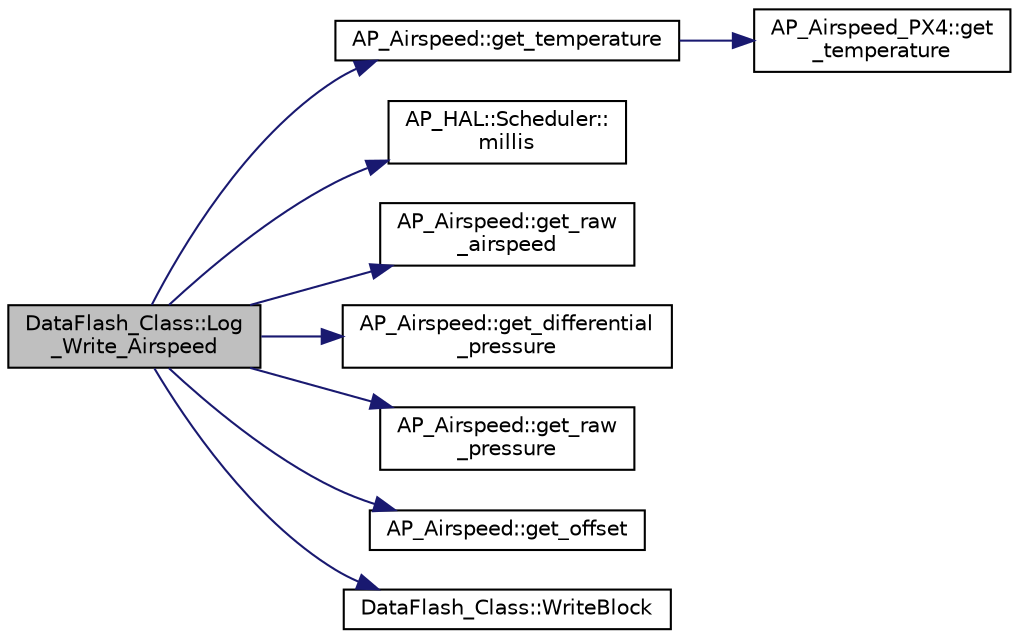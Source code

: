 digraph "DataFlash_Class::Log_Write_Airspeed"
{
 // INTERACTIVE_SVG=YES
  edge [fontname="Helvetica",fontsize="10",labelfontname="Helvetica",labelfontsize="10"];
  node [fontname="Helvetica",fontsize="10",shape=record];
  rankdir="LR";
  Node1 [label="DataFlash_Class::Log\l_Write_Airspeed",height=0.2,width=0.4,color="black", fillcolor="grey75", style="filled" fontcolor="black"];
  Node1 -> Node2 [color="midnightblue",fontsize="10",style="solid",fontname="Helvetica"];
  Node2 [label="AP_Airspeed::get_temperature",height=0.2,width=0.4,color="black", fillcolor="white", style="filled",URL="$classAP__Airspeed.html#a0cb43b5b98b7b503b7e440a59b7ce3dd"];
  Node2 -> Node3 [color="midnightblue",fontsize="10",style="solid",fontname="Helvetica"];
  Node3 [label="AP_Airspeed_PX4::get\l_temperature",height=0.2,width=0.4,color="black", fillcolor="white", style="filled",URL="$classAP__Airspeed__PX4.html#a7c28132a255cf739a8019beb31c7b890"];
  Node1 -> Node4 [color="midnightblue",fontsize="10",style="solid",fontname="Helvetica"];
  Node4 [label="AP_HAL::Scheduler::\lmillis",height=0.2,width=0.4,color="black", fillcolor="white", style="filled",URL="$classAP__HAL_1_1Scheduler.html#a26b68339fc68a562d8d3a1238d0ec8c1"];
  Node1 -> Node5 [color="midnightblue",fontsize="10",style="solid",fontname="Helvetica"];
  Node5 [label="AP_Airspeed::get_raw\l_airspeed",height=0.2,width=0.4,color="black", fillcolor="white", style="filled",URL="$classAP__Airspeed.html#a4aa0b49e31992b2ad67e8db45583d091"];
  Node1 -> Node6 [color="midnightblue",fontsize="10",style="solid",fontname="Helvetica"];
  Node6 [label="AP_Airspeed::get_differential\l_pressure",height=0.2,width=0.4,color="black", fillcolor="white", style="filled",URL="$classAP__Airspeed.html#a4aa4fe1b6d9a60710cfe170dfcab47c1"];
  Node1 -> Node7 [color="midnightblue",fontsize="10",style="solid",fontname="Helvetica"];
  Node7 [label="AP_Airspeed::get_raw\l_pressure",height=0.2,width=0.4,color="black", fillcolor="white", style="filled",URL="$classAP__Airspeed.html#aacb73faa6b5dd8f292f76f17328807cf"];
  Node1 -> Node8 [color="midnightblue",fontsize="10",style="solid",fontname="Helvetica"];
  Node8 [label="AP_Airspeed::get_offset",height=0.2,width=0.4,color="black", fillcolor="white", style="filled",URL="$classAP__Airspeed.html#a14e9ec0b2c5bd8a44a3428a06aacfb73"];
  Node1 -> Node9 [color="midnightblue",fontsize="10",style="solid",fontname="Helvetica"];
  Node9 [label="DataFlash_Class::WriteBlock",height=0.2,width=0.4,color="black", fillcolor="white", style="filled",URL="$classDataFlash__Class.html#af5e6aefb8f2136e9104be836dac88625"];
}
